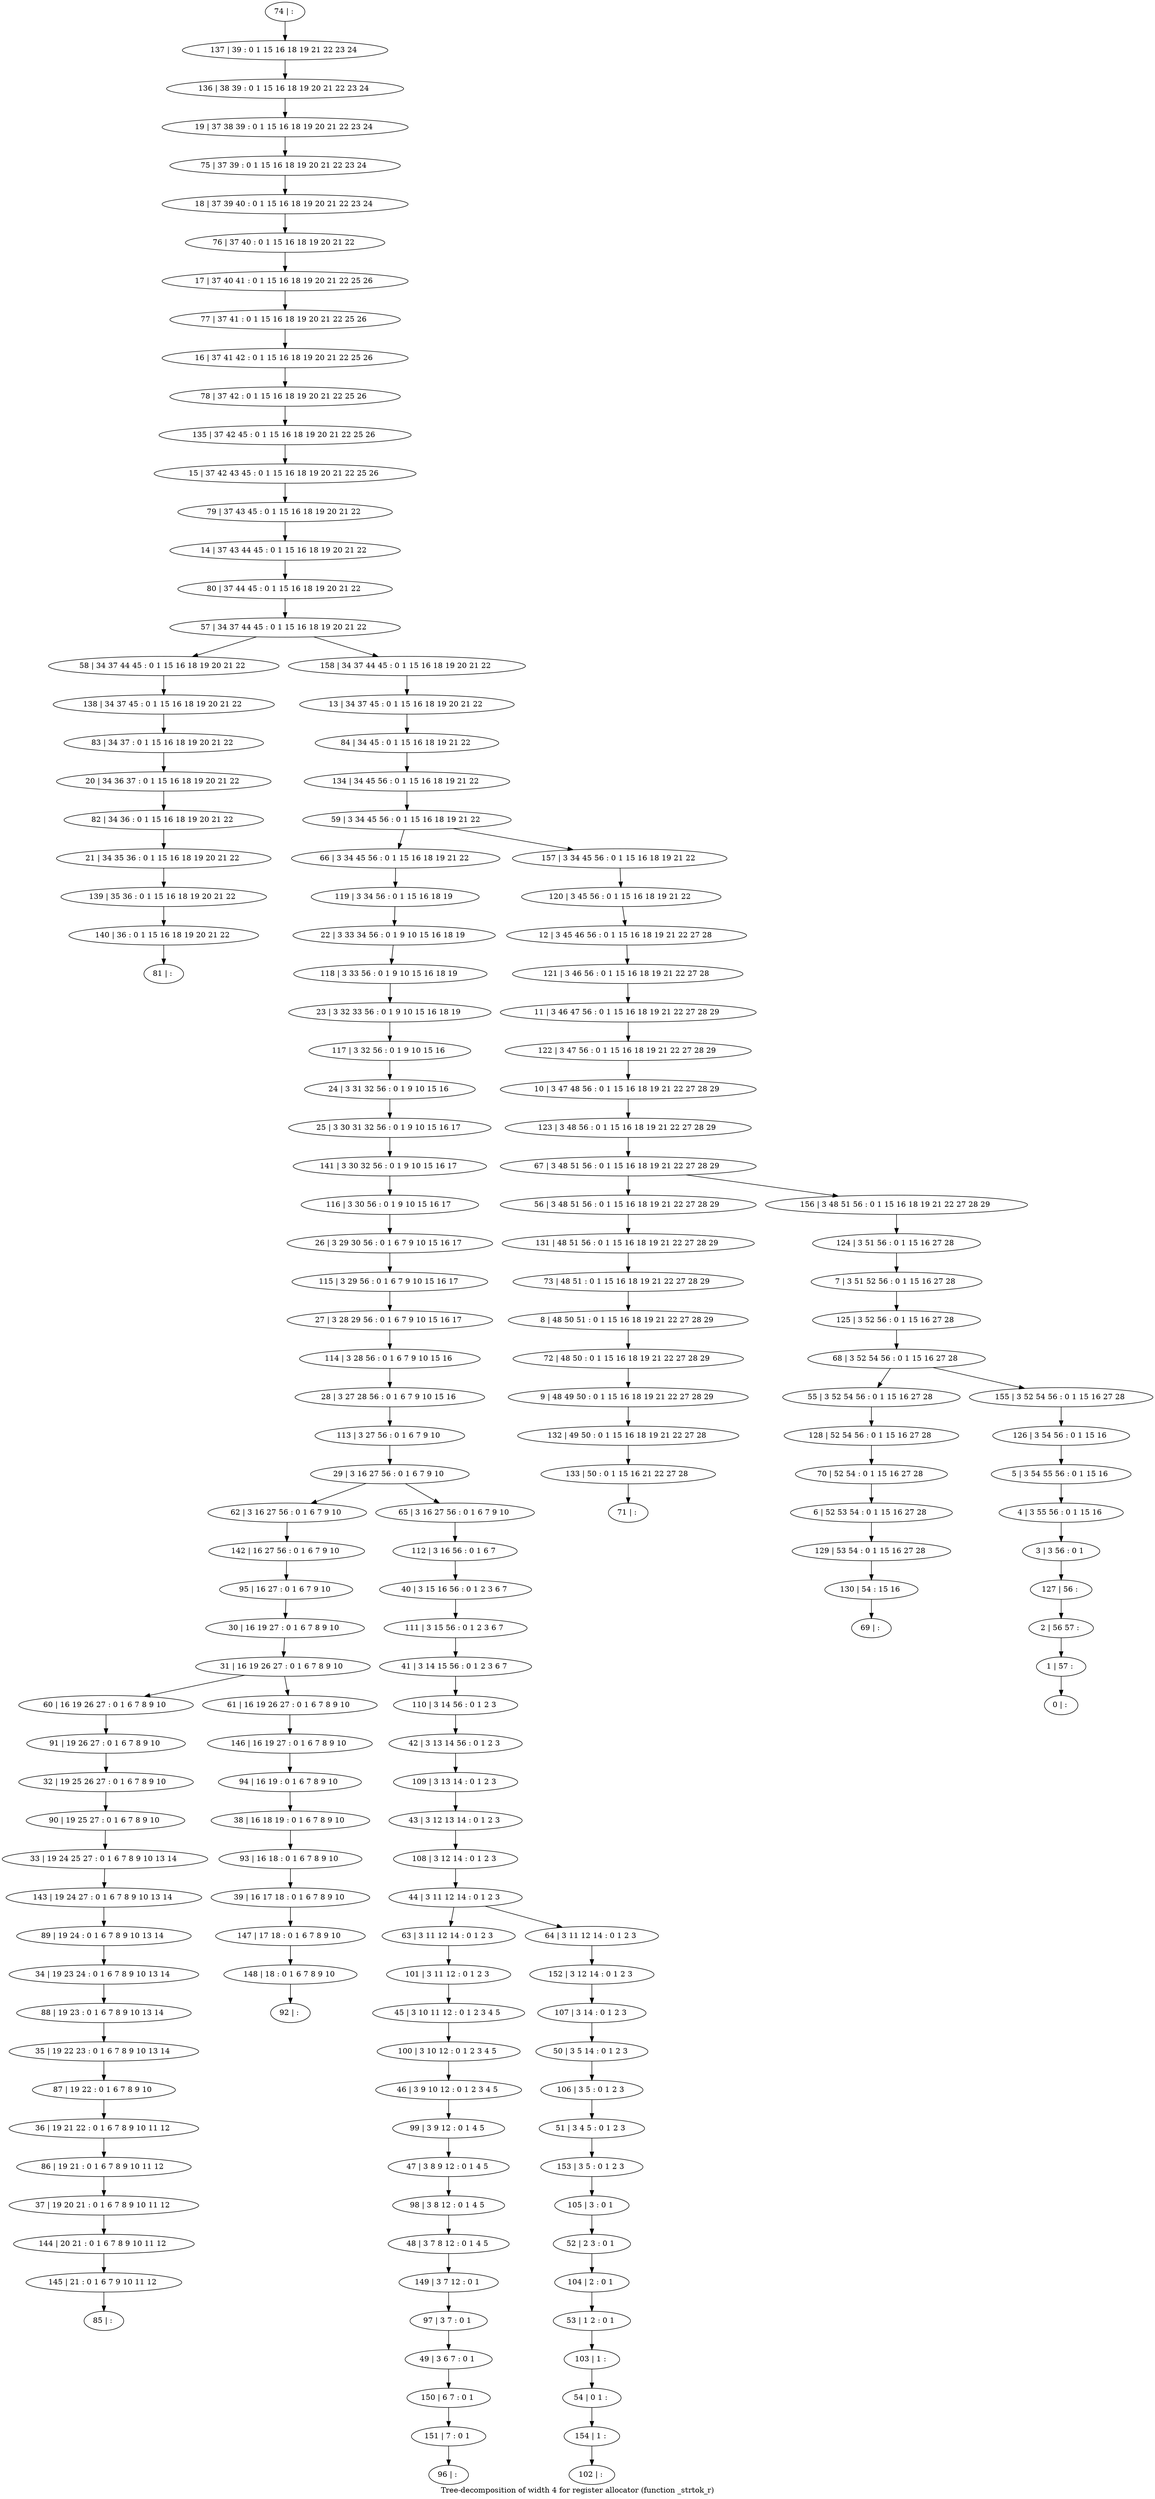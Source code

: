 digraph G {
graph [label="Tree-decomposition of width 4 for register allocator (function _strtok_r)"]
0[label="0 | : "];
1[label="1 | 57 : "];
2[label="2 | 56 57 : "];
3[label="3 | 3 56 : 0 1 "];
4[label="4 | 3 55 56 : 0 1 15 16 "];
5[label="5 | 3 54 55 56 : 0 1 15 16 "];
6[label="6 | 52 53 54 : 0 1 15 16 27 28 "];
7[label="7 | 3 51 52 56 : 0 1 15 16 27 28 "];
8[label="8 | 48 50 51 : 0 1 15 16 18 19 21 22 27 28 29 "];
9[label="9 | 48 49 50 : 0 1 15 16 18 19 21 22 27 28 29 "];
10[label="10 | 3 47 48 56 : 0 1 15 16 18 19 21 22 27 28 29 "];
11[label="11 | 3 46 47 56 : 0 1 15 16 18 19 21 22 27 28 29 "];
12[label="12 | 3 45 46 56 : 0 1 15 16 18 19 21 22 27 28 "];
13[label="13 | 34 37 45 : 0 1 15 16 18 19 20 21 22 "];
14[label="14 | 37 43 44 45 : 0 1 15 16 18 19 20 21 22 "];
15[label="15 | 37 42 43 45 : 0 1 15 16 18 19 20 21 22 25 26 "];
16[label="16 | 37 41 42 : 0 1 15 16 18 19 20 21 22 25 26 "];
17[label="17 | 37 40 41 : 0 1 15 16 18 19 20 21 22 25 26 "];
18[label="18 | 37 39 40 : 0 1 15 16 18 19 20 21 22 23 24 "];
19[label="19 | 37 38 39 : 0 1 15 16 18 19 20 21 22 23 24 "];
20[label="20 | 34 36 37 : 0 1 15 16 18 19 20 21 22 "];
21[label="21 | 34 35 36 : 0 1 15 16 18 19 20 21 22 "];
22[label="22 | 3 33 34 56 : 0 1 9 10 15 16 18 19 "];
23[label="23 | 3 32 33 56 : 0 1 9 10 15 16 18 19 "];
24[label="24 | 3 31 32 56 : 0 1 9 10 15 16 "];
25[label="25 | 3 30 31 32 56 : 0 1 9 10 15 16 17 "];
26[label="26 | 3 29 30 56 : 0 1 6 7 9 10 15 16 17 "];
27[label="27 | 3 28 29 56 : 0 1 6 7 9 10 15 16 17 "];
28[label="28 | 3 27 28 56 : 0 1 6 7 9 10 15 16 "];
29[label="29 | 3 16 27 56 : 0 1 6 7 9 10 "];
30[label="30 | 16 19 27 : 0 1 6 7 8 9 10 "];
31[label="31 | 16 19 26 27 : 0 1 6 7 8 9 10 "];
32[label="32 | 19 25 26 27 : 0 1 6 7 8 9 10 "];
33[label="33 | 19 24 25 27 : 0 1 6 7 8 9 10 13 14 "];
34[label="34 | 19 23 24 : 0 1 6 7 8 9 10 13 14 "];
35[label="35 | 19 22 23 : 0 1 6 7 8 9 10 13 14 "];
36[label="36 | 19 21 22 : 0 1 6 7 8 9 10 11 12 "];
37[label="37 | 19 20 21 : 0 1 6 7 8 9 10 11 12 "];
38[label="38 | 16 18 19 : 0 1 6 7 8 9 10 "];
39[label="39 | 16 17 18 : 0 1 6 7 8 9 10 "];
40[label="40 | 3 15 16 56 : 0 1 2 3 6 7 "];
41[label="41 | 3 14 15 56 : 0 1 2 3 6 7 "];
42[label="42 | 3 13 14 56 : 0 1 2 3 "];
43[label="43 | 3 12 13 14 : 0 1 2 3 "];
44[label="44 | 3 11 12 14 : 0 1 2 3 "];
45[label="45 | 3 10 11 12 : 0 1 2 3 4 5 "];
46[label="46 | 3 9 10 12 : 0 1 2 3 4 5 "];
47[label="47 | 3 8 9 12 : 0 1 4 5 "];
48[label="48 | 3 7 8 12 : 0 1 4 5 "];
49[label="49 | 3 6 7 : 0 1 "];
50[label="50 | 3 5 14 : 0 1 2 3 "];
51[label="51 | 3 4 5 : 0 1 2 3 "];
52[label="52 | 2 3 : 0 1 "];
53[label="53 | 1 2 : 0 1 "];
54[label="54 | 0 1 : "];
55[label="55 | 3 52 54 56 : 0 1 15 16 27 28 "];
56[label="56 | 3 48 51 56 : 0 1 15 16 18 19 21 22 27 28 29 "];
57[label="57 | 34 37 44 45 : 0 1 15 16 18 19 20 21 22 "];
58[label="58 | 34 37 44 45 : 0 1 15 16 18 19 20 21 22 "];
59[label="59 | 3 34 45 56 : 0 1 15 16 18 19 21 22 "];
60[label="60 | 16 19 26 27 : 0 1 6 7 8 9 10 "];
61[label="61 | 16 19 26 27 : 0 1 6 7 8 9 10 "];
62[label="62 | 3 16 27 56 : 0 1 6 7 9 10 "];
63[label="63 | 3 11 12 14 : 0 1 2 3 "];
64[label="64 | 3 11 12 14 : 0 1 2 3 "];
65[label="65 | 3 16 27 56 : 0 1 6 7 9 10 "];
66[label="66 | 3 34 45 56 : 0 1 15 16 18 19 21 22 "];
67[label="67 | 3 48 51 56 : 0 1 15 16 18 19 21 22 27 28 29 "];
68[label="68 | 3 52 54 56 : 0 1 15 16 27 28 "];
69[label="69 | : "];
70[label="70 | 52 54 : 0 1 15 16 27 28 "];
71[label="71 | : "];
72[label="72 | 48 50 : 0 1 15 16 18 19 21 22 27 28 29 "];
73[label="73 | 48 51 : 0 1 15 16 18 19 21 22 27 28 29 "];
74[label="74 | : "];
75[label="75 | 37 39 : 0 1 15 16 18 19 20 21 22 23 24 "];
76[label="76 | 37 40 : 0 1 15 16 18 19 20 21 22 "];
77[label="77 | 37 41 : 0 1 15 16 18 19 20 21 22 25 26 "];
78[label="78 | 37 42 : 0 1 15 16 18 19 20 21 22 25 26 "];
79[label="79 | 37 43 45 : 0 1 15 16 18 19 20 21 22 "];
80[label="80 | 37 44 45 : 0 1 15 16 18 19 20 21 22 "];
81[label="81 | : "];
82[label="82 | 34 36 : 0 1 15 16 18 19 20 21 22 "];
83[label="83 | 34 37 : 0 1 15 16 18 19 20 21 22 "];
84[label="84 | 34 45 : 0 1 15 16 18 19 21 22 "];
85[label="85 | : "];
86[label="86 | 19 21 : 0 1 6 7 8 9 10 11 12 "];
87[label="87 | 19 22 : 0 1 6 7 8 9 10 "];
88[label="88 | 19 23 : 0 1 6 7 8 9 10 13 14 "];
89[label="89 | 19 24 : 0 1 6 7 8 9 10 13 14 "];
90[label="90 | 19 25 27 : 0 1 6 7 8 9 10 "];
91[label="91 | 19 26 27 : 0 1 6 7 8 9 10 "];
92[label="92 | : "];
93[label="93 | 16 18 : 0 1 6 7 8 9 10 "];
94[label="94 | 16 19 : 0 1 6 7 8 9 10 "];
95[label="95 | 16 27 : 0 1 6 7 9 10 "];
96[label="96 | : "];
97[label="97 | 3 7 : 0 1 "];
98[label="98 | 3 8 12 : 0 1 4 5 "];
99[label="99 | 3 9 12 : 0 1 4 5 "];
100[label="100 | 3 10 12 : 0 1 2 3 4 5 "];
101[label="101 | 3 11 12 : 0 1 2 3 "];
102[label="102 | : "];
103[label="103 | 1 : "];
104[label="104 | 2 : 0 1 "];
105[label="105 | 3 : 0 1 "];
106[label="106 | 3 5 : 0 1 2 3 "];
107[label="107 | 3 14 : 0 1 2 3 "];
108[label="108 | 3 12 14 : 0 1 2 3 "];
109[label="109 | 3 13 14 : 0 1 2 3 "];
110[label="110 | 3 14 56 : 0 1 2 3 "];
111[label="111 | 3 15 56 : 0 1 2 3 6 7 "];
112[label="112 | 3 16 56 : 0 1 6 7 "];
113[label="113 | 3 27 56 : 0 1 6 7 9 10 "];
114[label="114 | 3 28 56 : 0 1 6 7 9 10 15 16 "];
115[label="115 | 3 29 56 : 0 1 6 7 9 10 15 16 17 "];
116[label="116 | 3 30 56 : 0 1 9 10 15 16 17 "];
117[label="117 | 3 32 56 : 0 1 9 10 15 16 "];
118[label="118 | 3 33 56 : 0 1 9 10 15 16 18 19 "];
119[label="119 | 3 34 56 : 0 1 15 16 18 19 "];
120[label="120 | 3 45 56 : 0 1 15 16 18 19 21 22 "];
121[label="121 | 3 46 56 : 0 1 15 16 18 19 21 22 27 28 "];
122[label="122 | 3 47 56 : 0 1 15 16 18 19 21 22 27 28 29 "];
123[label="123 | 3 48 56 : 0 1 15 16 18 19 21 22 27 28 29 "];
124[label="124 | 3 51 56 : 0 1 15 16 27 28 "];
125[label="125 | 3 52 56 : 0 1 15 16 27 28 "];
126[label="126 | 3 54 56 : 0 1 15 16 "];
127[label="127 | 56 : "];
128[label="128 | 52 54 56 : 0 1 15 16 27 28 "];
129[label="129 | 53 54 : 0 1 15 16 27 28 "];
130[label="130 | 54 : 15 16 "];
131[label="131 | 48 51 56 : 0 1 15 16 18 19 21 22 27 28 29 "];
132[label="132 | 49 50 : 0 1 15 16 18 19 21 22 27 28 "];
133[label="133 | 50 : 0 1 15 16 21 22 27 28 "];
134[label="134 | 34 45 56 : 0 1 15 16 18 19 21 22 "];
135[label="135 | 37 42 45 : 0 1 15 16 18 19 20 21 22 25 26 "];
136[label="136 | 38 39 : 0 1 15 16 18 19 20 21 22 23 24 "];
137[label="137 | 39 : 0 1 15 16 18 19 21 22 23 24 "];
138[label="138 | 34 37 45 : 0 1 15 16 18 19 20 21 22 "];
139[label="139 | 35 36 : 0 1 15 16 18 19 20 21 22 "];
140[label="140 | 36 : 0 1 15 16 18 19 20 21 22 "];
141[label="141 | 3 30 32 56 : 0 1 9 10 15 16 17 "];
142[label="142 | 16 27 56 : 0 1 6 7 9 10 "];
143[label="143 | 19 24 27 : 0 1 6 7 8 9 10 13 14 "];
144[label="144 | 20 21 : 0 1 6 7 8 9 10 11 12 "];
145[label="145 | 21 : 0 1 6 7 9 10 11 12 "];
146[label="146 | 16 19 27 : 0 1 6 7 8 9 10 "];
147[label="147 | 17 18 : 0 1 6 7 8 9 10 "];
148[label="148 | 18 : 0 1 6 7 8 9 10 "];
149[label="149 | 3 7 12 : 0 1 "];
150[label="150 | 6 7 : 0 1 "];
151[label="151 | 7 : 0 1 "];
152[label="152 | 3 12 14 : 0 1 2 3 "];
153[label="153 | 3 5 : 0 1 2 3 "];
154[label="154 | 1 : "];
155[label="155 | 3 52 54 56 : 0 1 15 16 27 28 "];
156[label="156 | 3 48 51 56 : 0 1 15 16 18 19 21 22 27 28 29 "];
157[label="157 | 3 34 45 56 : 0 1 15 16 18 19 21 22 "];
158[label="158 | 34 37 44 45 : 0 1 15 16 18 19 20 21 22 "];
24->25 ;
30->31 ;
31->60 ;
31->61 ;
29->62 ;
44->63 ;
44->64 ;
29->65 ;
70->6 ;
72->9 ;
8->72 ;
73->8 ;
82->21 ;
20->82 ;
83->20 ;
86->37 ;
36->86 ;
87->36 ;
35->87 ;
88->35 ;
34->88 ;
89->34 ;
90->33 ;
32->90 ;
91->32 ;
60->91 ;
93->39 ;
38->93 ;
94->38 ;
95->30 ;
97->49 ;
98->48 ;
47->98 ;
99->47 ;
46->99 ;
100->46 ;
45->100 ;
101->45 ;
63->101 ;
103->54 ;
53->103 ;
104->53 ;
52->104 ;
105->52 ;
106->51 ;
50->106 ;
107->50 ;
108->44 ;
43->108 ;
109->43 ;
42->109 ;
110->42 ;
41->110 ;
111->41 ;
40->111 ;
112->40 ;
65->112 ;
113->29 ;
28->113 ;
114->28 ;
27->114 ;
115->27 ;
26->115 ;
116->26 ;
117->24 ;
23->117 ;
118->23 ;
22->118 ;
119->22 ;
66->119 ;
128->70 ;
55->128 ;
6->129 ;
130->69 ;
129->130 ;
131->73 ;
56->131 ;
9->132 ;
133->71 ;
132->133 ;
138->83 ;
58->138 ;
21->139 ;
140->81 ;
139->140 ;
141->116 ;
25->141 ;
142->95 ;
62->142 ;
143->89 ;
33->143 ;
37->144 ;
145->85 ;
144->145 ;
146->94 ;
61->146 ;
39->147 ;
148->92 ;
147->148 ;
149->97 ;
48->149 ;
49->150 ;
151->96 ;
150->151 ;
152->107 ;
64->152 ;
153->105 ;
51->153 ;
154->102 ;
54->154 ;
74->137 ;
137->136 ;
136->19 ;
19->75 ;
75->18 ;
18->76 ;
76->17 ;
17->77 ;
77->16 ;
16->78 ;
78->135 ;
135->15 ;
15->79 ;
79->14 ;
14->80 ;
80->57 ;
13->84 ;
84->134 ;
134->59 ;
120->12 ;
12->121 ;
121->11 ;
11->122 ;
122->10 ;
10->123 ;
123->67 ;
124->7 ;
7->125 ;
125->68 ;
126->5 ;
5->4 ;
4->3 ;
3->127 ;
127->2 ;
2->1 ;
1->0 ;
155->126 ;
156->124 ;
157->120 ;
158->13 ;
68->55 ;
68->155 ;
67->56 ;
67->156 ;
59->66 ;
59->157 ;
57->58 ;
57->158 ;
}
